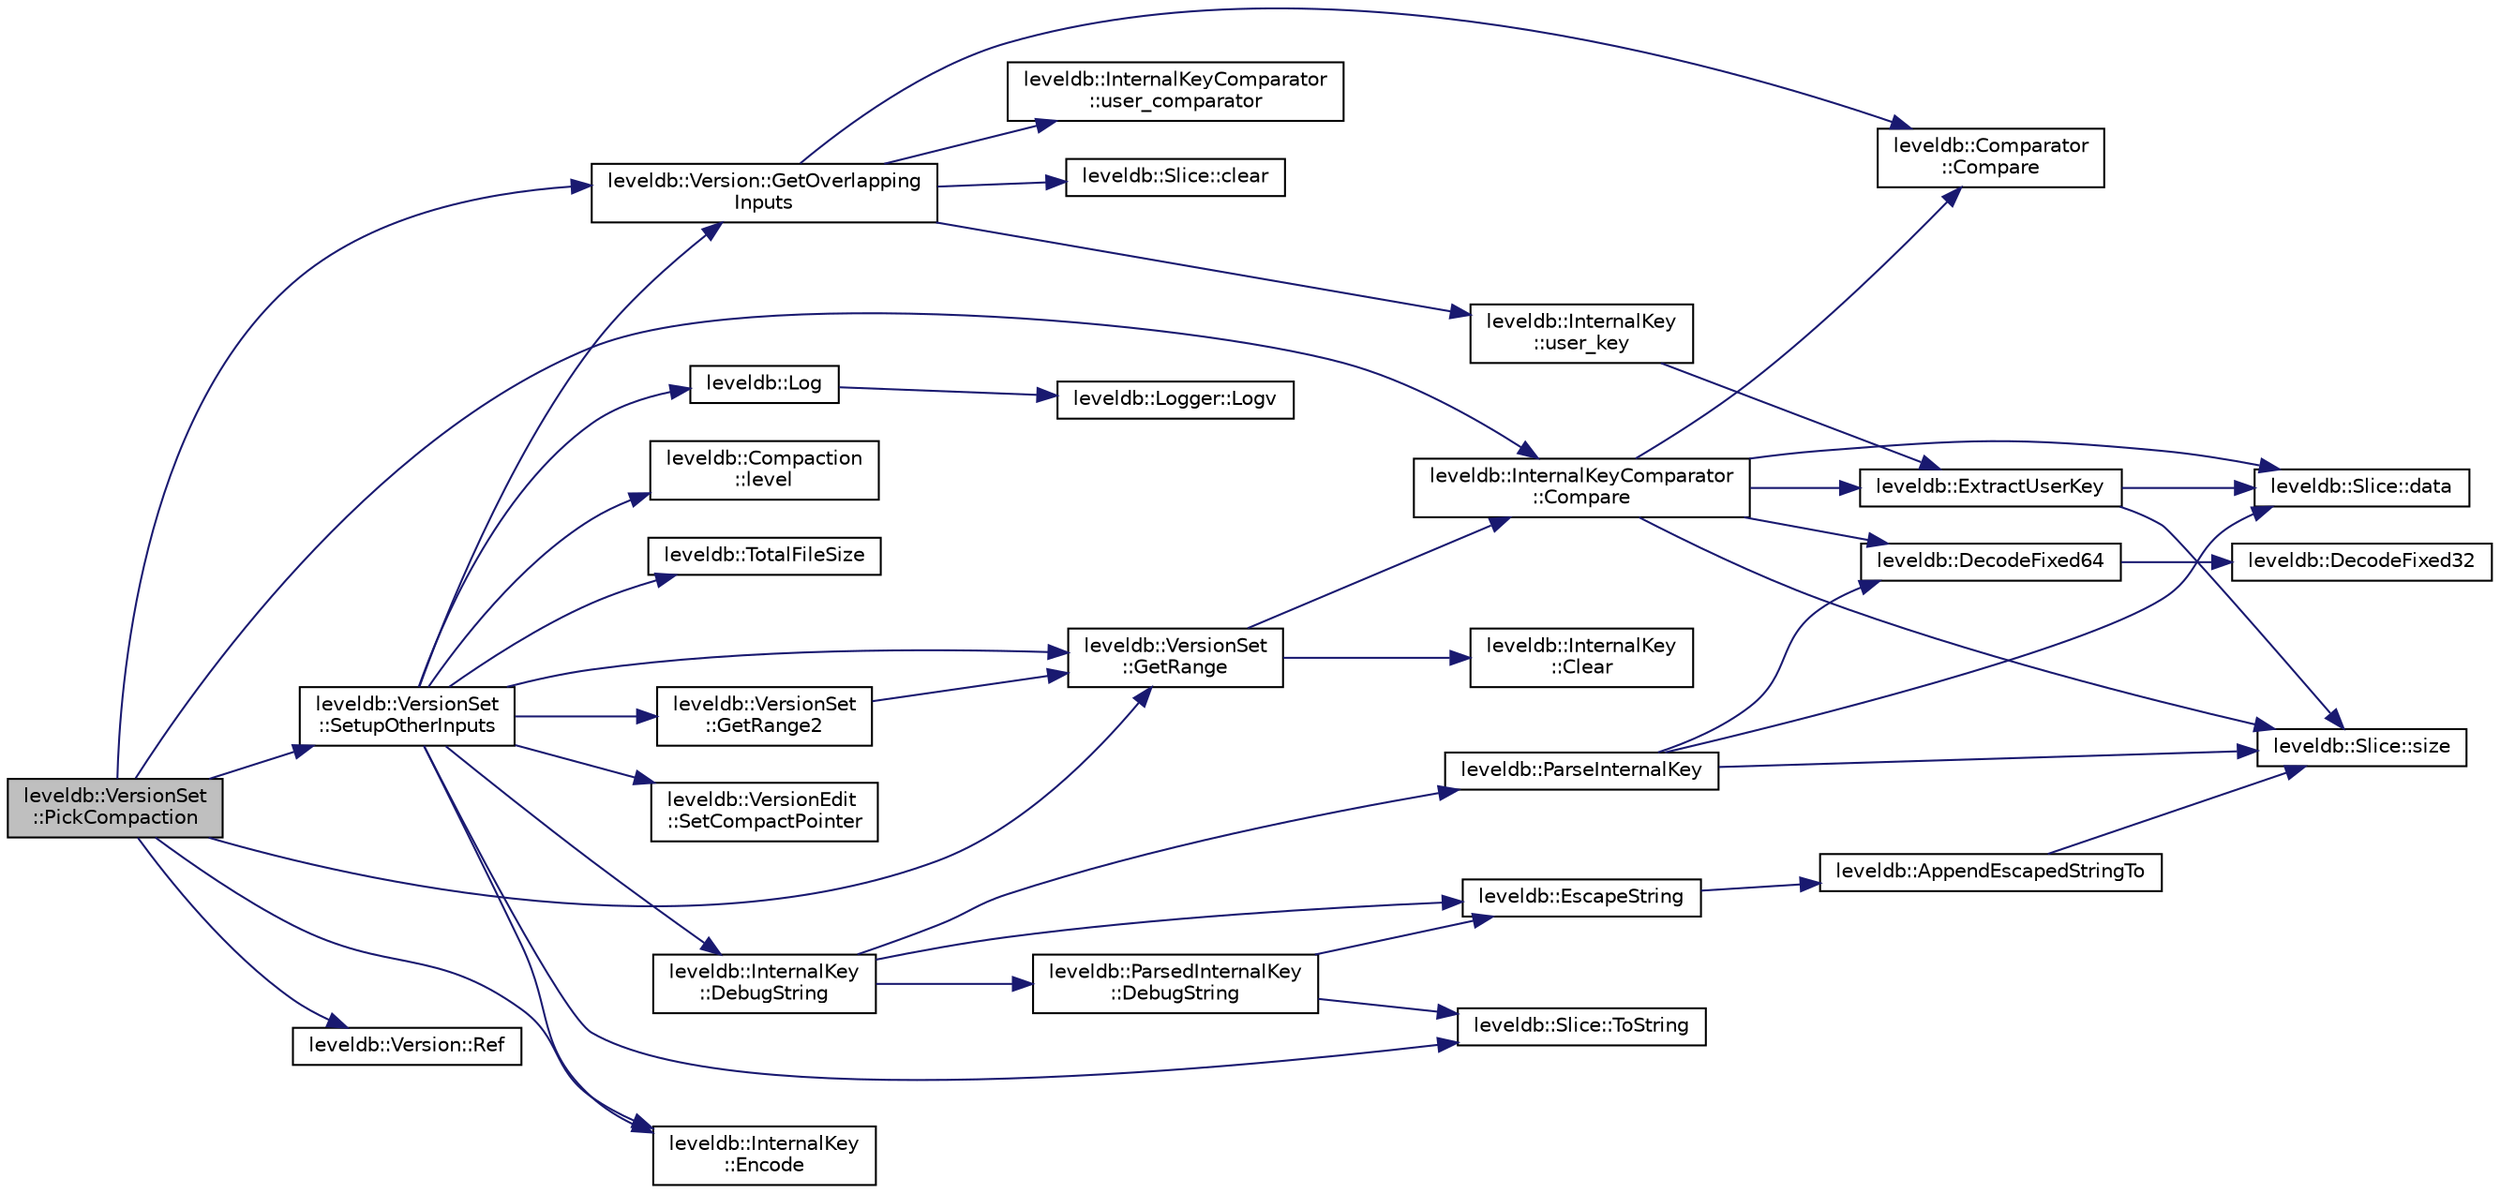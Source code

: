 digraph "leveldb::VersionSet::PickCompaction"
{
  edge [fontname="Helvetica",fontsize="10",labelfontname="Helvetica",labelfontsize="10"];
  node [fontname="Helvetica",fontsize="10",shape=record];
  rankdir="LR";
  Node1 [label="leveldb::VersionSet\l::PickCompaction",height=0.2,width=0.4,color="black", fillcolor="grey75", style="filled" fontcolor="black"];
  Node1 -> Node2 [color="midnightblue",fontsize="10",style="solid",fontname="Helvetica"];
  Node2 [label="leveldb::InternalKeyComparator\l::Compare",height=0.2,width=0.4,color="black", fillcolor="white", style="filled",URL="$classleveldb_1_1_internal_key_comparator.html#a6469a0d67a9025173d31ec6e1cd5f80e"];
  Node2 -> Node3 [color="midnightblue",fontsize="10",style="solid",fontname="Helvetica"];
  Node3 [label="leveldb::Comparator\l::Compare",height=0.2,width=0.4,color="black", fillcolor="white", style="filled",URL="$structleveldb_1_1_comparator.html#a05dae6edcad3c7db23827c0233d74039"];
  Node2 -> Node4 [color="midnightblue",fontsize="10",style="solid",fontname="Helvetica"];
  Node4 [label="leveldb::ExtractUserKey",height=0.2,width=0.4,color="black", fillcolor="white", style="filled",URL="$namespaceleveldb.html#a1c889869840312393b805ad91a41b94f"];
  Node4 -> Node5 [color="midnightblue",fontsize="10",style="solid",fontname="Helvetica"];
  Node5 [label="leveldb::Slice::size",height=0.2,width=0.4,color="black", fillcolor="white", style="filled",URL="$classleveldb_1_1_slice.html#a947d3173f04f8a30553e89046daf91d5"];
  Node4 -> Node6 [color="midnightblue",fontsize="10",style="solid",fontname="Helvetica"];
  Node6 [label="leveldb::Slice::data",height=0.2,width=0.4,color="black", fillcolor="white", style="filled",URL="$classleveldb_1_1_slice.html#aa64861043d9deee6889461bf0593cf73"];
  Node2 -> Node7 [color="midnightblue",fontsize="10",style="solid",fontname="Helvetica"];
  Node7 [label="leveldb::DecodeFixed64",height=0.2,width=0.4,color="black", fillcolor="white", style="filled",URL="$namespaceleveldb.html#a239098b0291873752d0be16633652825"];
  Node7 -> Node8 [color="midnightblue",fontsize="10",style="solid",fontname="Helvetica"];
  Node8 [label="leveldb::DecodeFixed32",height=0.2,width=0.4,color="black", fillcolor="white", style="filled",URL="$namespaceleveldb.html#adae574304f9d1ed3e95742167cd449a9"];
  Node2 -> Node6 [color="midnightblue",fontsize="10",style="solid",fontname="Helvetica"];
  Node2 -> Node5 [color="midnightblue",fontsize="10",style="solid",fontname="Helvetica"];
  Node1 -> Node9 [color="midnightblue",fontsize="10",style="solid",fontname="Helvetica"];
  Node9 [label="leveldb::InternalKey\l::Encode",height=0.2,width=0.4,color="black", fillcolor="white", style="filled",URL="$classleveldb_1_1_internal_key.html#aed986eb7cb360bd6955097235ad267b6"];
  Node1 -> Node10 [color="midnightblue",fontsize="10",style="solid",fontname="Helvetica"];
  Node10 [label="leveldb::Version::Ref",height=0.2,width=0.4,color="black", fillcolor="white", style="filled",URL="$classleveldb_1_1_version.html#ad237b446c7f7d9e63c4b7c162d6f0064"];
  Node1 -> Node11 [color="midnightblue",fontsize="10",style="solid",fontname="Helvetica"];
  Node11 [label="leveldb::VersionSet\l::GetRange",height=0.2,width=0.4,color="black", fillcolor="white", style="filled",URL="$classleveldb_1_1_version_set.html#a4bba8e7761e985933a27ad44ec98f70d"];
  Node11 -> Node12 [color="midnightblue",fontsize="10",style="solid",fontname="Helvetica"];
  Node12 [label="leveldb::InternalKey\l::Clear",height=0.2,width=0.4,color="black", fillcolor="white", style="filled",URL="$classleveldb_1_1_internal_key.html#ab6e9ebec1bf567de89d8dd34fdc51f86"];
  Node11 -> Node2 [color="midnightblue",fontsize="10",style="solid",fontname="Helvetica"];
  Node1 -> Node13 [color="midnightblue",fontsize="10",style="solid",fontname="Helvetica"];
  Node13 [label="leveldb::Version::GetOverlapping\lInputs",height=0.2,width=0.4,color="black", fillcolor="white", style="filled",URL="$classleveldb_1_1_version.html#afd86dffba7ce5229778bddd546517392"];
  Node13 -> Node14 [color="midnightblue",fontsize="10",style="solid",fontname="Helvetica"];
  Node14 [label="leveldb::InternalKey\l::user_key",height=0.2,width=0.4,color="black", fillcolor="white", style="filled",URL="$classleveldb_1_1_internal_key.html#a8eeee76862e806006549784fe21fff61"];
  Node14 -> Node4 [color="midnightblue",fontsize="10",style="solid",fontname="Helvetica"];
  Node13 -> Node15 [color="midnightblue",fontsize="10",style="solid",fontname="Helvetica"];
  Node15 [label="leveldb::InternalKeyComparator\l::user_comparator",height=0.2,width=0.4,color="black", fillcolor="white", style="filled",URL="$classleveldb_1_1_internal_key_comparator.html#a86ca575a4560bb76e2bcebc0618abd31"];
  Node13 -> Node3 [color="midnightblue",fontsize="10",style="solid",fontname="Helvetica"];
  Node13 -> Node16 [color="midnightblue",fontsize="10",style="solid",fontname="Helvetica"];
  Node16 [label="leveldb::Slice::clear",height=0.2,width=0.4,color="black", fillcolor="white", style="filled",URL="$classleveldb_1_1_slice.html#ab9b6e340e8a483a5cf713f6be17709e3"];
  Node1 -> Node17 [color="midnightblue",fontsize="10",style="solid",fontname="Helvetica"];
  Node17 [label="leveldb::VersionSet\l::SetupOtherInputs",height=0.2,width=0.4,color="black", fillcolor="white", style="filled",URL="$classleveldb_1_1_version_set.html#aa9230d35e8bf13fc2f9b30f2a96f5c8a"];
  Node17 -> Node18 [color="midnightblue",fontsize="10",style="solid",fontname="Helvetica"];
  Node18 [label="leveldb::Compaction\l::level",height=0.2,width=0.4,color="black", fillcolor="white", style="filled",URL="$classleveldb_1_1_compaction.html#aaf72769cc8dabece3e513399425f91fa"];
  Node17 -> Node11 [color="midnightblue",fontsize="10",style="solid",fontname="Helvetica"];
  Node17 -> Node13 [color="midnightblue",fontsize="10",style="solid",fontname="Helvetica"];
  Node17 -> Node19 [color="midnightblue",fontsize="10",style="solid",fontname="Helvetica"];
  Node19 [label="leveldb::VersionSet\l::GetRange2",height=0.2,width=0.4,color="black", fillcolor="white", style="filled",URL="$classleveldb_1_1_version_set.html#a558c8e10dd7c19c0354cf2721560840b"];
  Node19 -> Node11 [color="midnightblue",fontsize="10",style="solid",fontname="Helvetica"];
  Node17 -> Node20 [color="midnightblue",fontsize="10",style="solid",fontname="Helvetica"];
  Node20 [label="leveldb::TotalFileSize",height=0.2,width=0.4,color="black", fillcolor="white", style="filled",URL="$namespaceleveldb.html#a8d7291b08be6643bcfb46c475f779f9e"];
  Node17 -> Node21 [color="midnightblue",fontsize="10",style="solid",fontname="Helvetica"];
  Node21 [label="leveldb::Log",height=0.2,width=0.4,color="black", fillcolor="white", style="filled",URL="$namespaceleveldb.html#aeba9623ceee38be99bed2bc1ae082954"];
  Node21 -> Node22 [color="midnightblue",fontsize="10",style="solid",fontname="Helvetica"];
  Node22 [label="leveldb::Logger::Logv",height=0.2,width=0.4,color="black", fillcolor="white", style="filled",URL="$classleveldb_1_1_logger.html#a408e238a0028a45e9cc7aec6ad2277c5"];
  Node17 -> Node23 [color="midnightblue",fontsize="10",style="solid",fontname="Helvetica"];
  Node23 [label="leveldb::InternalKey\l::DebugString",height=0.2,width=0.4,color="black", fillcolor="white", style="filled",URL="$classleveldb_1_1_internal_key.html#a737053e1b02c3eb8361e960f7fe5befb"];
  Node23 -> Node24 [color="midnightblue",fontsize="10",style="solid",fontname="Helvetica"];
  Node24 [label="leveldb::ParseInternalKey",height=0.2,width=0.4,color="black", fillcolor="white", style="filled",URL="$namespaceleveldb.html#a5a173b622e86c7a2f9beae3ac8818ac3"];
  Node24 -> Node5 [color="midnightblue",fontsize="10",style="solid",fontname="Helvetica"];
  Node24 -> Node7 [color="midnightblue",fontsize="10",style="solid",fontname="Helvetica"];
  Node24 -> Node6 [color="midnightblue",fontsize="10",style="solid",fontname="Helvetica"];
  Node23 -> Node25 [color="midnightblue",fontsize="10",style="solid",fontname="Helvetica"];
  Node25 [label="leveldb::ParsedInternalKey\l::DebugString",height=0.2,width=0.4,color="black", fillcolor="white", style="filled",URL="$structleveldb_1_1_parsed_internal_key.html#abda4655ea6857f75dcb8f409873207d5"];
  Node25 -> Node26 [color="midnightblue",fontsize="10",style="solid",fontname="Helvetica"];
  Node26 [label="leveldb::EscapeString",height=0.2,width=0.4,color="black", fillcolor="white", style="filled",URL="$namespaceleveldb.html#a6d50705a37d7459f152f8ad839513a73"];
  Node26 -> Node27 [color="midnightblue",fontsize="10",style="solid",fontname="Helvetica"];
  Node27 [label="leveldb::AppendEscapedStringTo",height=0.2,width=0.4,color="black", fillcolor="white", style="filled",URL="$namespaceleveldb.html#aa4dfa82a4c1a31fcb076f2ba59f13b19"];
  Node27 -> Node5 [color="midnightblue",fontsize="10",style="solid",fontname="Helvetica"];
  Node25 -> Node28 [color="midnightblue",fontsize="10",style="solid",fontname="Helvetica"];
  Node28 [label="leveldb::Slice::ToString",height=0.2,width=0.4,color="black", fillcolor="white", style="filled",URL="$classleveldb_1_1_slice.html#a2cdd9fb649105033fde510afc9416732"];
  Node23 -> Node26 [color="midnightblue",fontsize="10",style="solid",fontname="Helvetica"];
  Node17 -> Node9 [color="midnightblue",fontsize="10",style="solid",fontname="Helvetica"];
  Node17 -> Node28 [color="midnightblue",fontsize="10",style="solid",fontname="Helvetica"];
  Node17 -> Node29 [color="midnightblue",fontsize="10",style="solid",fontname="Helvetica"];
  Node29 [label="leveldb::VersionEdit\l::SetCompactPointer",height=0.2,width=0.4,color="black", fillcolor="white", style="filled",URL="$classleveldb_1_1_version_edit.html#ac9b26dfba1188705d7fc4deaf047271c"];
}
